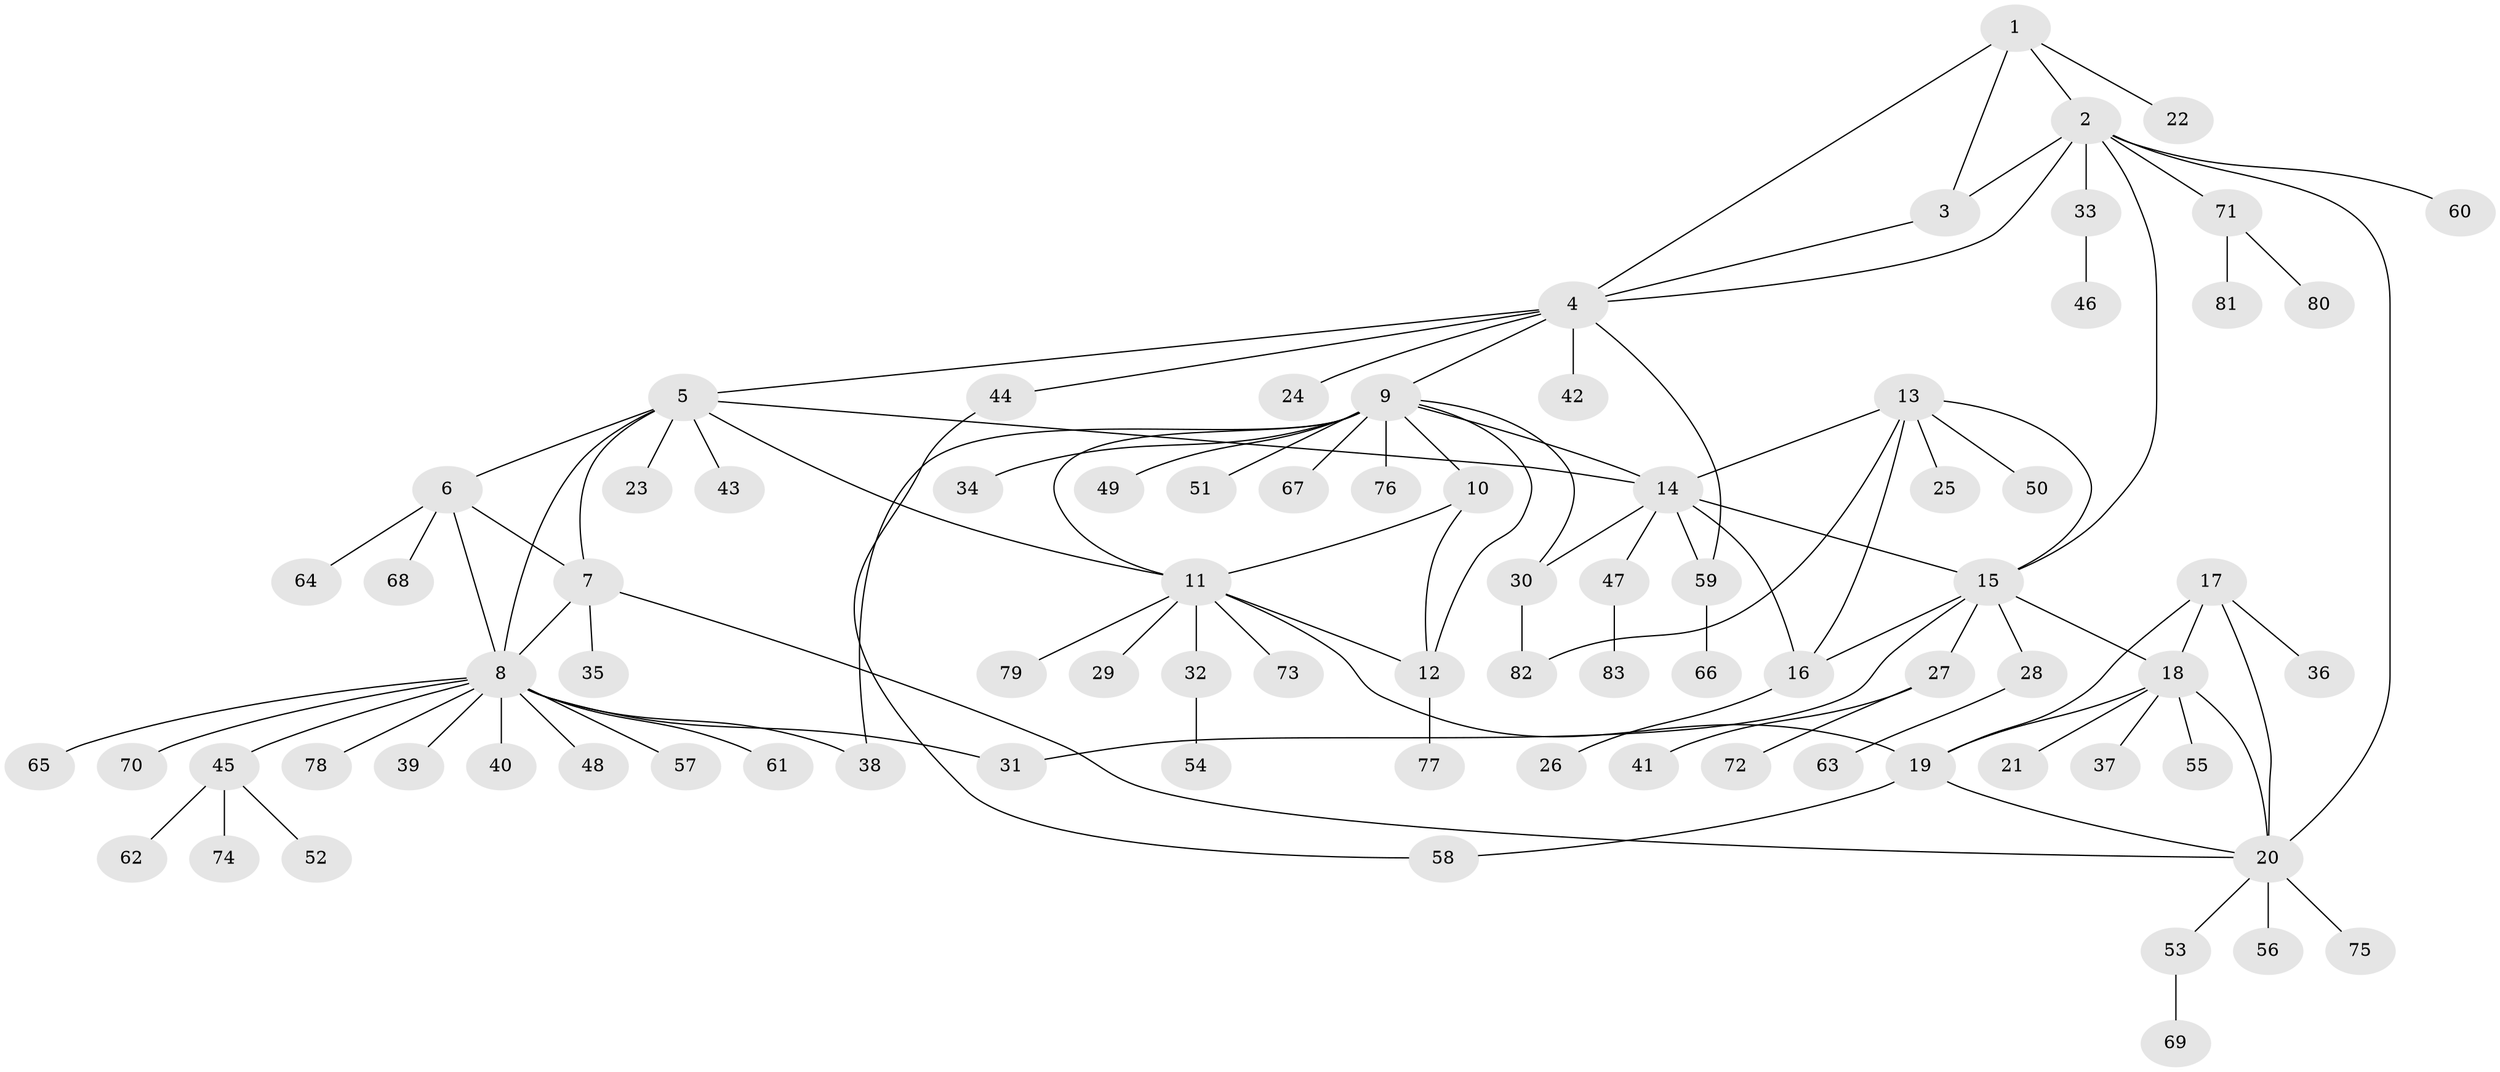 // Generated by graph-tools (version 1.1) at 2025/16/03/09/25 04:16:02]
// undirected, 83 vertices, 109 edges
graph export_dot {
graph [start="1"]
  node [color=gray90,style=filled];
  1;
  2;
  3;
  4;
  5;
  6;
  7;
  8;
  9;
  10;
  11;
  12;
  13;
  14;
  15;
  16;
  17;
  18;
  19;
  20;
  21;
  22;
  23;
  24;
  25;
  26;
  27;
  28;
  29;
  30;
  31;
  32;
  33;
  34;
  35;
  36;
  37;
  38;
  39;
  40;
  41;
  42;
  43;
  44;
  45;
  46;
  47;
  48;
  49;
  50;
  51;
  52;
  53;
  54;
  55;
  56;
  57;
  58;
  59;
  60;
  61;
  62;
  63;
  64;
  65;
  66;
  67;
  68;
  69;
  70;
  71;
  72;
  73;
  74;
  75;
  76;
  77;
  78;
  79;
  80;
  81;
  82;
  83;
  1 -- 2;
  1 -- 3;
  1 -- 4;
  1 -- 22;
  2 -- 3;
  2 -- 4;
  2 -- 15;
  2 -- 20;
  2 -- 33;
  2 -- 60;
  2 -- 71;
  3 -- 4;
  4 -- 5;
  4 -- 9;
  4 -- 24;
  4 -- 42;
  4 -- 44;
  4 -- 59;
  5 -- 6;
  5 -- 7;
  5 -- 8;
  5 -- 11;
  5 -- 14;
  5 -- 23;
  5 -- 43;
  6 -- 7;
  6 -- 8;
  6 -- 64;
  6 -- 68;
  7 -- 8;
  7 -- 20;
  7 -- 35;
  8 -- 31;
  8 -- 38;
  8 -- 39;
  8 -- 40;
  8 -- 45;
  8 -- 48;
  8 -- 57;
  8 -- 61;
  8 -- 65;
  8 -- 70;
  8 -- 78;
  9 -- 10;
  9 -- 11;
  9 -- 12;
  9 -- 14;
  9 -- 30;
  9 -- 34;
  9 -- 38;
  9 -- 49;
  9 -- 51;
  9 -- 67;
  9 -- 76;
  10 -- 11;
  10 -- 12;
  11 -- 12;
  11 -- 19;
  11 -- 29;
  11 -- 32;
  11 -- 73;
  11 -- 79;
  12 -- 77;
  13 -- 14;
  13 -- 15;
  13 -- 16;
  13 -- 25;
  13 -- 50;
  13 -- 82;
  14 -- 15;
  14 -- 16;
  14 -- 30;
  14 -- 47;
  14 -- 59;
  15 -- 16;
  15 -- 18;
  15 -- 27;
  15 -- 28;
  15 -- 31;
  16 -- 26;
  17 -- 18;
  17 -- 19;
  17 -- 20;
  17 -- 36;
  18 -- 19;
  18 -- 20;
  18 -- 21;
  18 -- 37;
  18 -- 55;
  19 -- 20;
  19 -- 58;
  20 -- 53;
  20 -- 56;
  20 -- 75;
  27 -- 41;
  27 -- 72;
  28 -- 63;
  30 -- 82;
  32 -- 54;
  33 -- 46;
  44 -- 58;
  45 -- 52;
  45 -- 62;
  45 -- 74;
  47 -- 83;
  53 -- 69;
  59 -- 66;
  71 -- 80;
  71 -- 81;
}
